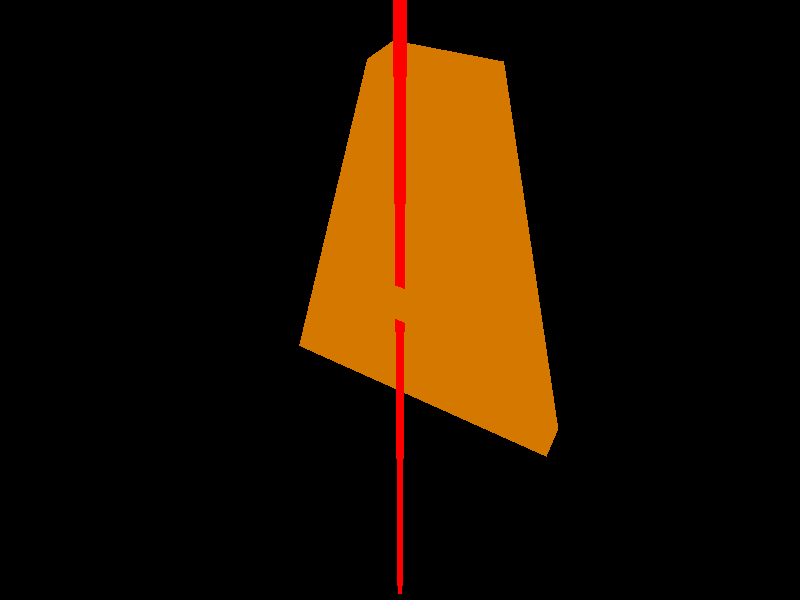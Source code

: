 global_settings {
   adc_bailout 0.00392157
   assumed_gamma 1.5
   noise_generator 2
}

light_source {
   <-1.08169, 5.86663, -3.26467>, rgb <1, 1, 1>
   shadowless
}

difference {
   box {
      <-0.5, 0.1, -0.433333>, <0.5, 0.5, 0.5>
      scale 1
      rotate <0, 0, 0>
      translate <0, 0, 0>
   }
   
   box {
      <-0.3, -0.566667, -0.233333>, <0.3, 0.766667, 0.3>
      scale 1
      rotate <0, 0, 0>
      translate <0, 0, 0>
   }
   
   pigment {
      color rgb <0.760784, 0.329412, 0>
   }
}

camera {
   perspective
   location <2.89007, 5.93386, -5.23333>
   sky <0, 1, 0>
   direction <0, 0, 1>
   right <1.33333, 0, 0>
   up <0, 1, 0>
   look_at <0, 0, 0>
}

prism {
   linear_spline
   linear_sweep
   0.733333, 1,
   5,
   <0.966667, 1>, <0.264786, -1.61436>, <-0.290717, -1.6>, <-1, 1>, <0.966667, 1>
   
   pigment {
      color rgb <0.760784, 0.329412, 0>
   }
   scale <2.571, 2.321, 2.321>
   rotate x*90.1
   translate <0, -0.666667, -1.13333>
}

cylinder {
   <2.04101e-17, 10.8333, 0>, <0, -11.1333, 0>, 0.0666667
   
   pigment {
      color rgb <1, 0, 0>
   }
   scale 1
   rotate <0, 0, 0>
   translate <0, 0, 0>
}